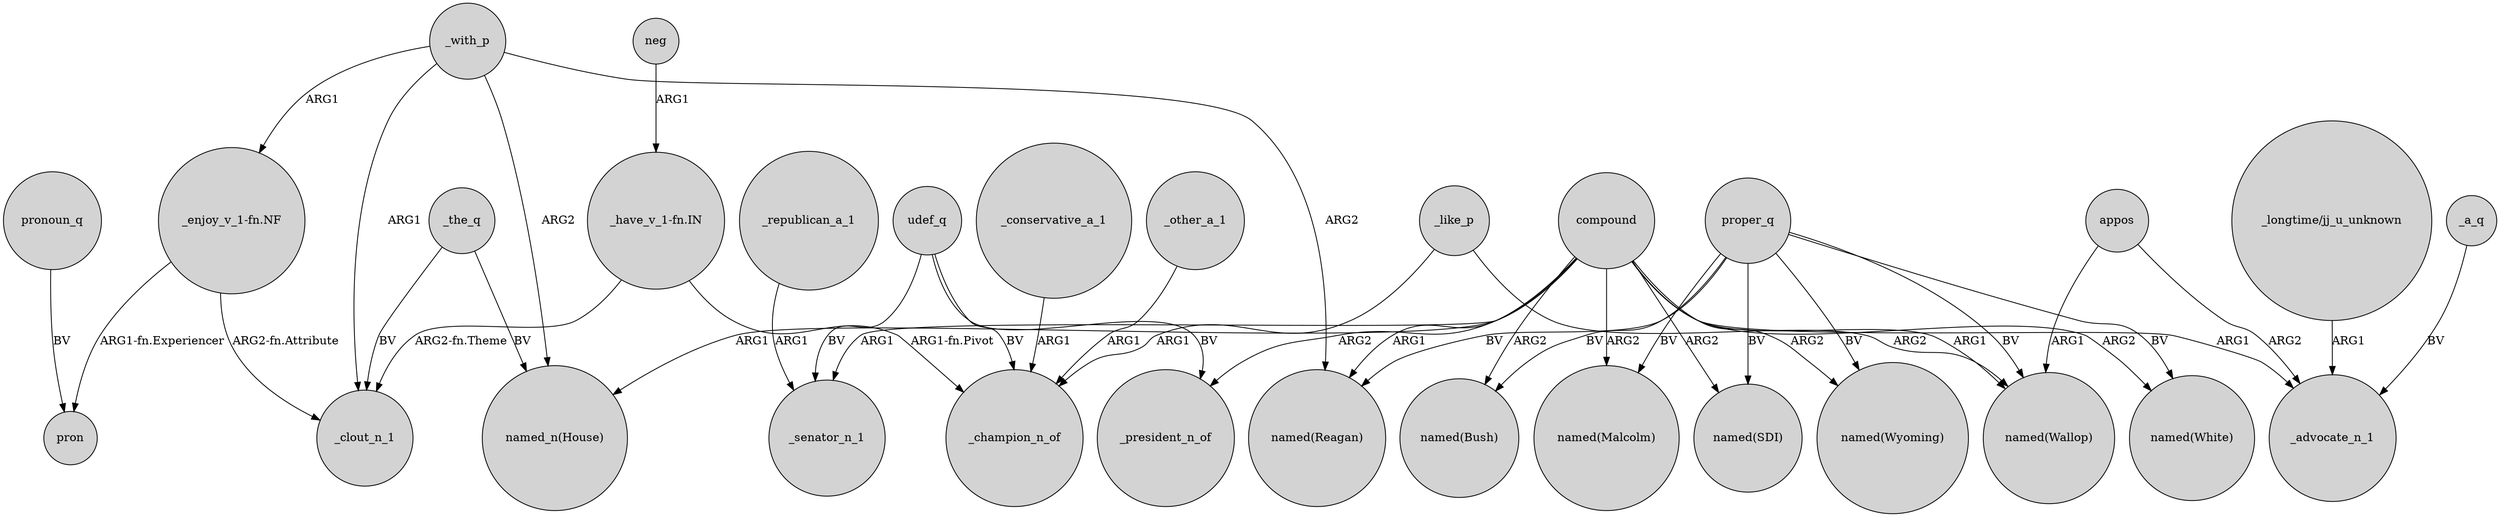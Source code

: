 digraph {
	node [shape=circle style=filled]
	_with_p -> "named_n(House)" [label=ARG2]
	_the_q -> _clout_n_1 [label=BV]
	udef_q -> _senator_n_1 [label=BV]
	proper_q -> "named(Malcolm)" [label=BV]
	compound -> "named(Reagan)" [label=ARG1]
	appos -> "named(Wallop)" [label=ARG1]
	compound -> _president_n_of [label=ARG2]
	"_have_v_1-fn.IN" -> _clout_n_1 [label="ARG2-fn.Theme"]
	neg -> "_have_v_1-fn.IN" [label=ARG1]
	compound -> "named(Bush)" [label=ARG2]
	_with_p -> "named(Reagan)" [label=ARG2]
	_with_p -> "_enjoy_v_1-fn.NF" [label=ARG1]
	"_enjoy_v_1-fn.NF" -> _clout_n_1 [label="ARG2-fn.Attribute"]
	compound -> _advocate_n_1 [label=ARG1]
	compound -> "named(White)" [label=ARG2]
	"_enjoy_v_1-fn.NF" -> pron [label="ARG1-fn.Experiencer"]
	compound -> "named_n(House)" [label=ARG1]
	_the_q -> "named_n(House)" [label=BV]
	_conservative_a_1 -> _champion_n_of [label=ARG1]
	proper_q -> "named(Wyoming)" [label=BV]
	compound -> "named(Wyoming)" [label=ARG2]
	proper_q -> "named(White)" [label=BV]
	pronoun_q -> pron [label=BV]
	appos -> _advocate_n_1 [label=ARG2]
	compound -> "named(Malcolm)" [label=ARG2]
	_with_p -> _clout_n_1 [label=ARG1]
	udef_q -> _president_n_of [label=BV]
	"_have_v_1-fn.IN" -> _champion_n_of [label="ARG1-fn.Pivot"]
	compound -> "named(Wallop)" [label=ARG1]
	proper_q -> "named(Wallop)" [label=BV]
	_other_a_1 -> _champion_n_of [label=ARG1]
	proper_q -> "named(Bush)" [label=BV]
	proper_q -> "named(Reagan)" [label=BV]
	udef_q -> _champion_n_of [label=BV]
	_like_p -> _champion_n_of [label=ARG1]
	compound -> _senator_n_1 [label=ARG1]
	compound -> "named(SDI)" [label=ARG2]
	_like_p -> "named(Wallop)" [label=ARG2]
	_republican_a_1 -> _senator_n_1 [label=ARG1]
	"_longtime/jj_u_unknown" -> _advocate_n_1 [label=ARG1]
	proper_q -> "named(SDI)" [label=BV]
	_a_q -> _advocate_n_1 [label=BV]
}
